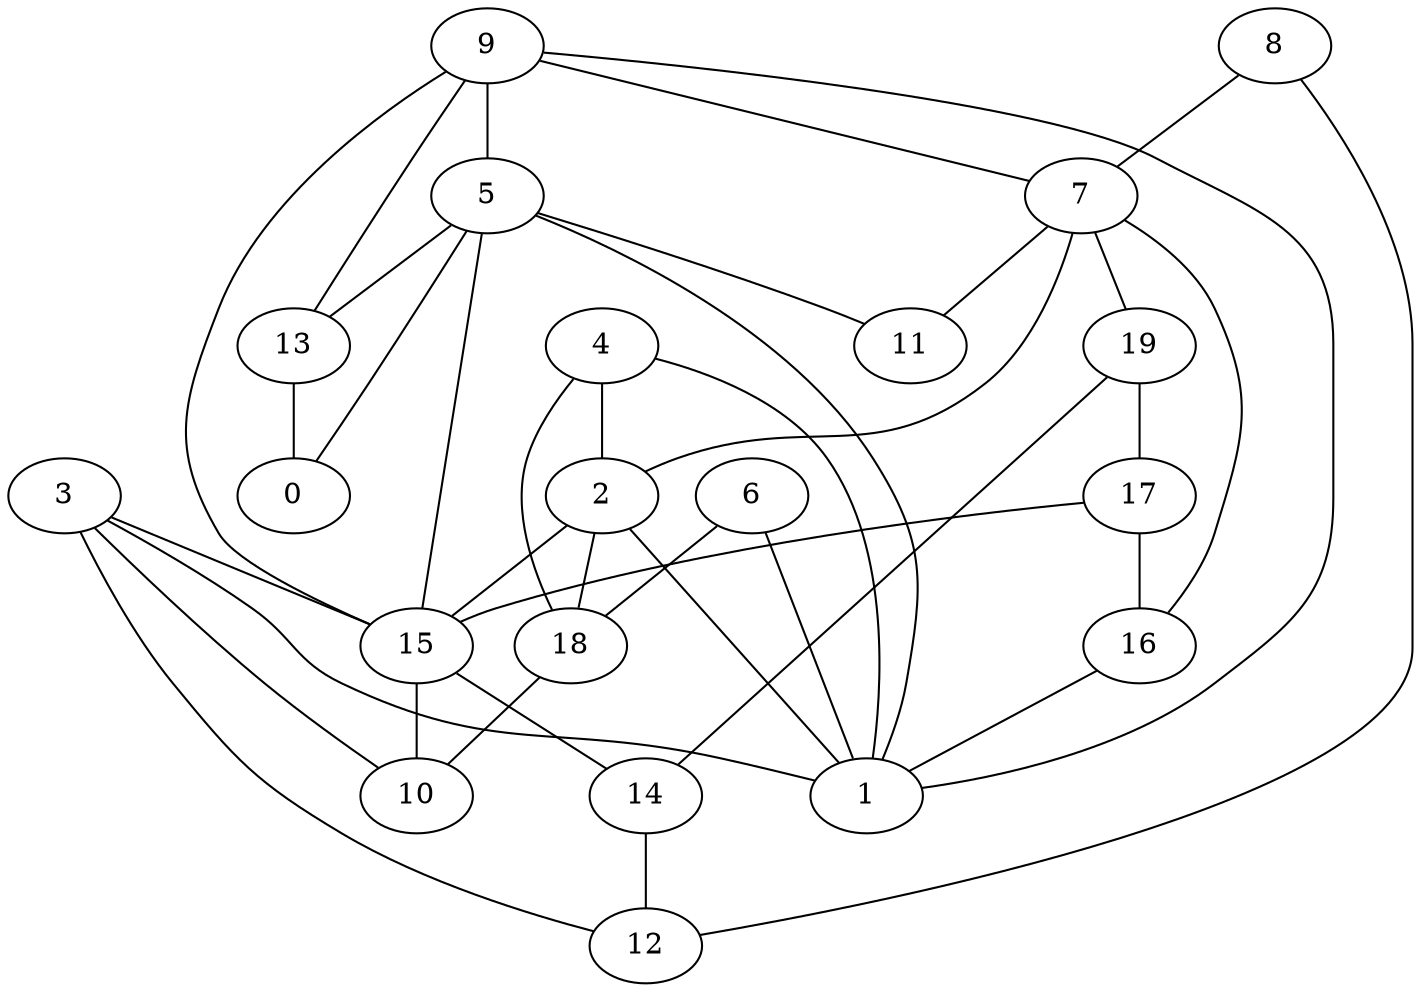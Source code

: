 digraph GG_graph {

subgraph G_graph {
edge [color = black]
"18" -> "10" [dir = none]
"6" -> "18" [dir = none]
"6" -> "1" [dir = none]
"19" -> "14" [dir = none]
"19" -> "17" [dir = none]
"8" -> "12" [dir = none]
"8" -> "7" [dir = none]
"5" -> "13" [dir = none]
"5" -> "11" [dir = none]
"5" -> "15" [dir = none]
"5" -> "0" [dir = none]
"5" -> "1" [dir = none]
"16" -> "1" [dir = none]
"3" -> "12" [dir = none]
"3" -> "1" [dir = none]
"3" -> "10" [dir = none]
"3" -> "15" [dir = none]
"14" -> "12" [dir = none]
"9" -> "15" [dir = none]
"9" -> "7" [dir = none]
"9" -> "13" [dir = none]
"9" -> "1" [dir = none]
"9" -> "5" [dir = none]
"2" -> "15" [dir = none]
"2" -> "18" [dir = none]
"2" -> "1" [dir = none]
"4" -> "2" [dir = none]
"4" -> "1" [dir = none]
"4" -> "18" [dir = none]
"17" -> "16" [dir = none]
"17" -> "15" [dir = none]
"7" -> "2" [dir = none]
"7" -> "19" [dir = none]
"7" -> "16" [dir = none]
"7" -> "11" [dir = none]
"15" -> "14" [dir = none]
"15" -> "10" [dir = none]
"13" -> "0" [dir = none]
}

}
